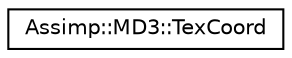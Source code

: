 digraph "Graphical Class Hierarchy"
{
  edge [fontname="Helvetica",fontsize="10",labelfontname="Helvetica",labelfontsize="10"];
  node [fontname="Helvetica",fontsize="10",shape=record];
  rankdir="LR";
  Node1 [label="Assimp::MD3::TexCoord",height=0.2,width=0.4,color="black", fillcolor="white", style="filled",URL="$struct_assimp_1_1_m_d3_1_1_tex_coord.html",tooltip="Data structure for an UV coord. "];
}

